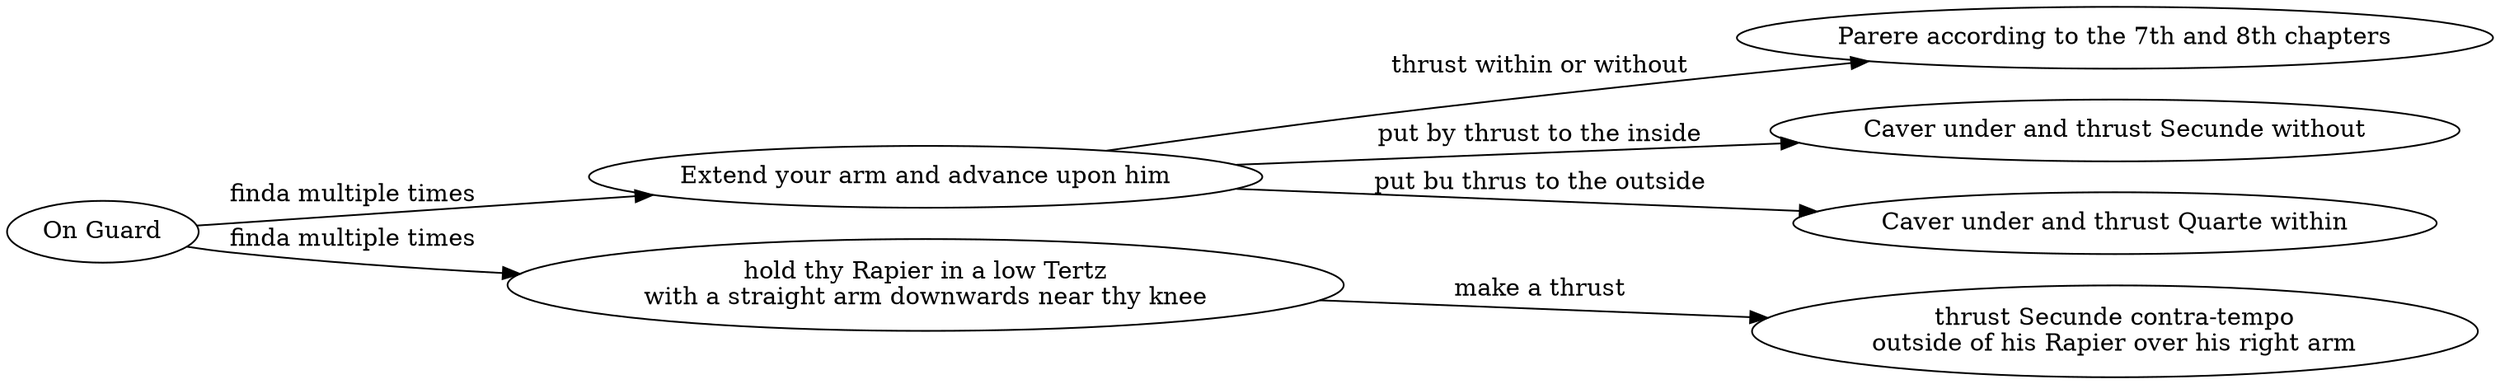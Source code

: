digraph pallas_armata_flowchart {

rankdir=LR; 
//chapter 12: how to respod to faints

onGuard [label="On Guard"]

ignore [label="Extend your arm and advance upon him"]
parere [label="Parere according to the 7th and 8th chapters"]
caverwithout [label="Caver under and thrust Secunde without"]
caverwithin [label="Caver under and thrust Quarte within"]
tertz [label="hold thy Rapier in a low Tertz\nwith a straight arm downwards near thy knee"]
thrust [label="thrust Secunde contra-tempo\noutside of his Rapier over his right arm"]

onGuard->ignore [label="finda multiple times"]
ignore->parere [label="thrust within or without"]
ignore->caverwithout [label="put by thrust to the inside"]
ignore->caverwithin [label="put bu thrus to the outside"]
onGuard->tertz [label="finda multiple times"]
tertz->thrust [label="make a thrust"]

}
